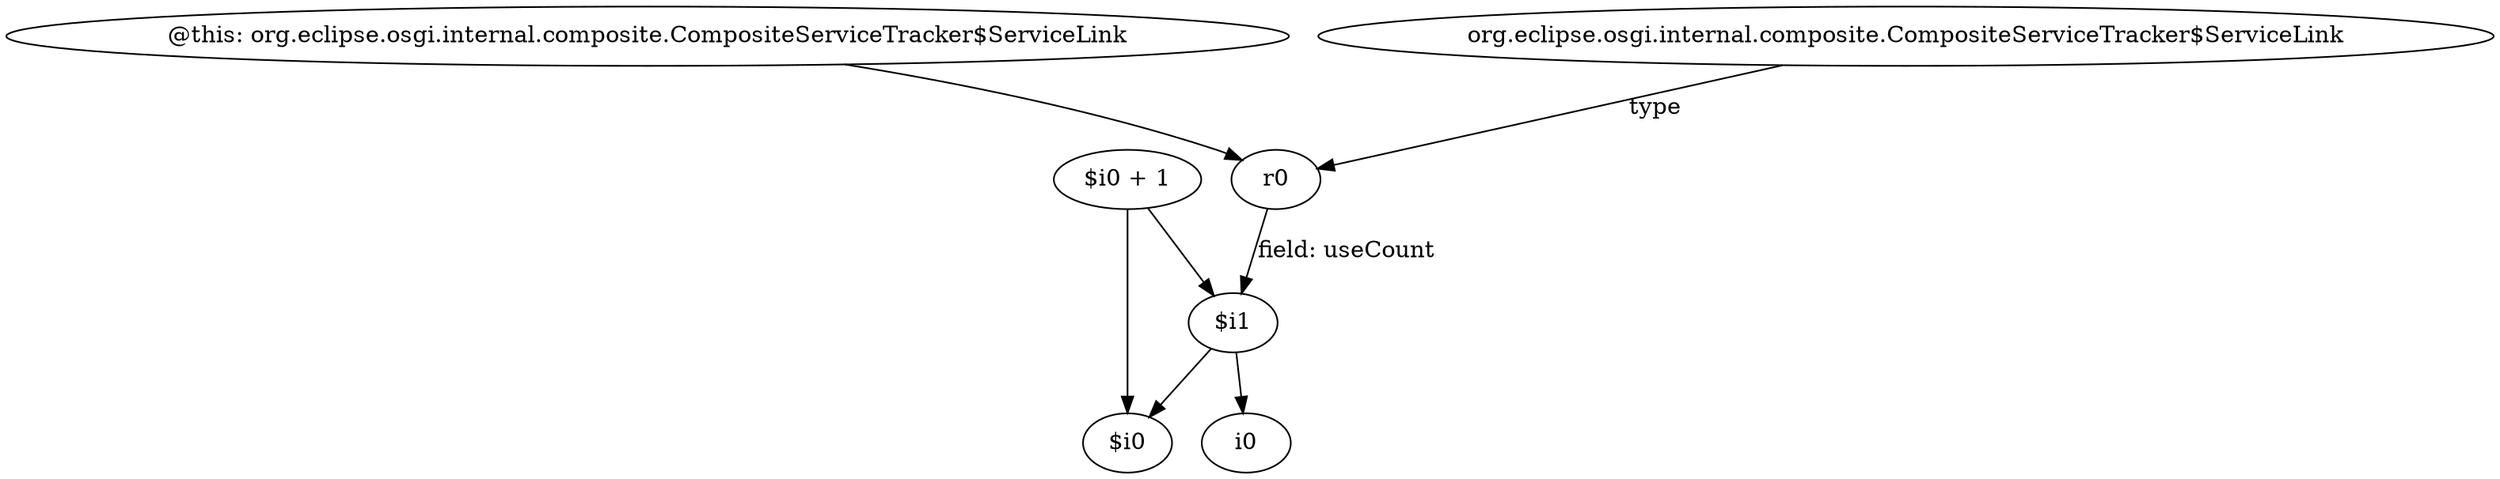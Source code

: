 digraph g {
0[label="$i0 + 1"]
1[label="$i1"]
0->1[label=""]
2[label="$i0"]
0->2[label=""]
3[label="@this: org.eclipse.osgi.internal.composite.CompositeServiceTracker$ServiceLink"]
4[label="r0"]
3->4[label=""]
4->1[label="field: useCount"]
5[label="org.eclipse.osgi.internal.composite.CompositeServiceTracker$ServiceLink"]
5->4[label="type"]
6[label="i0"]
1->6[label=""]
1->2[label=""]
}